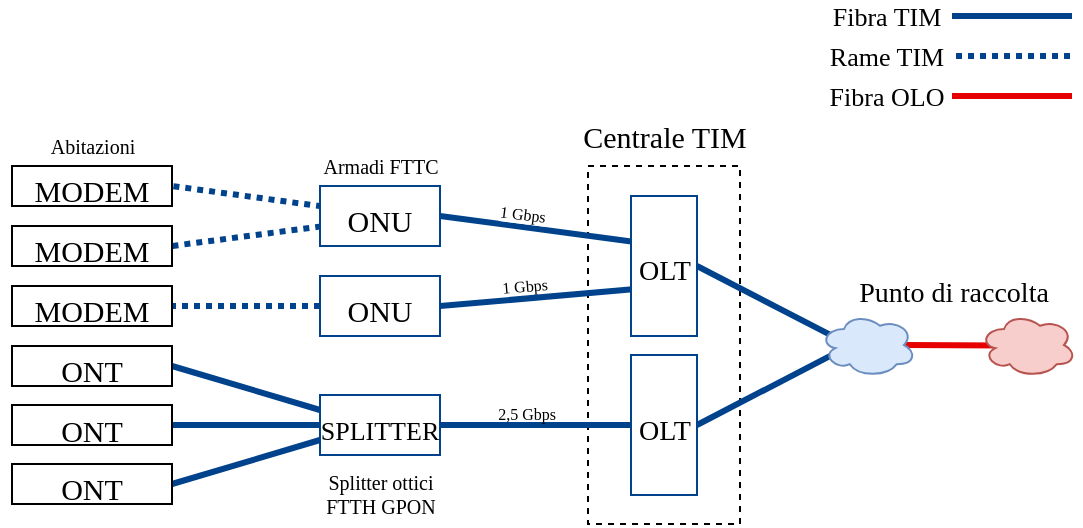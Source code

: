 <mxfile version="10.6.3" type="device"><diagram id="pwB7e2DthWSEZj3NMZDO" name="Page-1"><mxGraphModel dx="762" dy="543" grid="1" gridSize="10" guides="1" tooltips="1" connect="1" arrows="1" fold="1" page="1" pageScale="1" pageWidth="1169" pageHeight="827" background="none" math="0" shadow="0"><root><mxCell id="0"/><mxCell id="1" parent="0"/><mxCell id="dl_pL_R5XPn_UY7kCGWB-33" style="edgeStyle=none;rounded=0;orthogonalLoop=1;jettySize=auto;html=1;exitX=0;exitY=0.75;exitDx=0;exitDy=0;entryX=1;entryY=0.5;entryDx=0;entryDy=0;endArrow=none;endFill=0;strokeColor=#00428C;strokeWidth=3;fontSize=13;fontColor=#000000;" parent="1" source="dl_pL_R5XPn_UY7kCGWB-23" target="dl_pL_R5XPn_UY7kCGWB-32" edge="1"><mxGeometry relative="1" as="geometry"/></mxCell><mxCell id="dl_pL_R5XPn_UY7kCGWB-31" style="edgeStyle=none;rounded=0;orthogonalLoop=1;jettySize=auto;html=1;exitX=0;exitY=0.5;exitDx=0;exitDy=0;entryX=1;entryY=0.5;entryDx=0;entryDy=0;endArrow=none;endFill=0;strokeColor=#00428C;strokeWidth=3;fontSize=13;fontColor=#000000;" parent="1" source="dl_pL_R5XPn_UY7kCGWB-23" target="dl_pL_R5XPn_UY7kCGWB-28" edge="1"><mxGeometry relative="1" as="geometry"/></mxCell><mxCell id="dl_pL_R5XPn_UY7kCGWB-27" style="edgeStyle=none;rounded=0;orthogonalLoop=1;jettySize=auto;html=1;entryX=1;entryY=0.5;entryDx=0;entryDy=0;endArrow=none;endFill=0;strokeColor=#00428C;strokeWidth=3;fontSize=13;fontColor=#000000;exitX=0;exitY=0.25;exitDx=0;exitDy=0;" parent="1" source="dl_pL_R5XPn_UY7kCGWB-23" target="dl_pL_R5XPn_UY7kCGWB-25" edge="1"><mxGeometry relative="1" as="geometry"><mxPoint x="450" y="390" as="sourcePoint"/></mxGeometry></mxCell><mxCell id="dl_pL_R5XPn_UY7kCGWB-19" style="edgeStyle=none;rounded=0;orthogonalLoop=1;jettySize=auto;html=1;exitX=0.017;exitY=0.34;exitDx=0;exitDy=0;entryX=1;entryY=0.5;entryDx=0;entryDy=0;fontSize=15;fontColor=#000000;strokeColor=#00428C;strokeWidth=3;endArrow=none;endFill=0;exitPerimeter=0;dashed=1;dashPattern=1 1;" parent="1" source="dl_pL_R5XPn_UY7kCGWB-6" target="dl_pL_R5XPn_UY7kCGWB-18" edge="1"><mxGeometry relative="1" as="geometry"/></mxCell><mxCell id="dl_pL_R5XPn_UY7kCGWB-4" value="" style="rounded=0;orthogonalLoop=1;jettySize=auto;html=1;endArrow=none;endFill=0;strokeColor=#00428C;strokeWidth=3;fontFamily=Bahnschrift;fontSize=13;exitX=0.01;exitY=0.673;exitDx=0;exitDy=0;exitPerimeter=0;entryX=1;entryY=0.5;entryDx=0;entryDy=0;dashed=1;dashPattern=1 1;" parent="1" source="dl_pL_R5XPn_UY7kCGWB-6" target="dl_pL_R5XPn_UY7kCGWB-7" edge="1"><mxGeometry relative="1" as="geometry"/></mxCell><mxCell id="dl_pL_R5XPn_UY7kCGWB-22" style="edgeStyle=none;rounded=0;orthogonalLoop=1;jettySize=auto;html=1;exitX=0;exitY=0.5;exitDx=0;exitDy=0;entryX=1;entryY=0.5;entryDx=0;entryDy=0;endArrow=none;endFill=0;strokeColor=#00428C;strokeWidth=3;fontSize=15;fontColor=#000000;dashed=1;dashPattern=1 1;" parent="1" source="dl_pL_R5XPn_UY7kCGWB-14" target="dl_pL_R5XPn_UY7kCGWB-21" edge="1"><mxGeometry relative="1" as="geometry"/></mxCell><mxCell id="dl_pL_R5XPn_UY7kCGWB-3" value="" style="rounded=0;fontSize=18;html=1;whiteSpace=wrap;spacingTop=4;fontFamily=Bahnschrift;dashed=1;comic=0;" parent="1" vertex="1"><mxGeometry x="584" y="265" width="76" height="179" as="geometry"/></mxCell><mxCell id="dl_pL_R5XPn_UY7kCGWB-7" value="MODEM" style="rounded=0;whiteSpace=wrap;html=1;fontFamily=Bahnschrift;fontSize=15;spacingTop=4;" parent="1" vertex="1"><mxGeometry x="296" y="295" width="80" height="20" as="geometry"/></mxCell><mxCell id="dl_pL_R5XPn_UY7kCGWB-8" style="edgeStyle=orthogonalEdgeStyle;rounded=0;orthogonalLoop=1;jettySize=auto;html=1;fontSize=18;endArrow=none;endFill=0;strokeColor=#00428C;strokeWidth=3;entryX=0.058;entryY=0.5;entryDx=0;entryDy=0;entryPerimeter=0;fontFamily=Bahnschrift;dashed=1;dashPattern=1 1;" parent="1" edge="1"><mxGeometry relative="1" as="geometry"><mxPoint x="828" y="210" as="targetPoint"/><mxPoint x="768" y="210" as="sourcePoint"/></mxGeometry></mxCell><mxCell id="dl_pL_R5XPn_UY7kCGWB-9" value="Rame TIM" style="text;html=1;resizable=0;points=[];align=center;verticalAlign=middle;labelBackgroundColor=#ffffff;fontSize=13;fontFamily=Bahnschrift;" parent="dl_pL_R5XPn_UY7kCGWB-8" vertex="1" connectable="0"><mxGeometry x="-0.567" y="-10" relative="1" as="geometry"><mxPoint x="-48" y="-10" as="offset"/></mxGeometry></mxCell><mxCell id="dl_pL_R5XPn_UY7kCGWB-10" value="" style="edgeStyle=orthogonalEdgeStyle;rounded=0;orthogonalLoop=1;jettySize=auto;html=1;endArrow=none;endFill=0;strokeColor=#E60000;strokeWidth=3;fontFamily=Bahnschrift;fontSize=13;" parent="1" edge="1"><mxGeometry relative="1" as="geometry"><mxPoint x="766" y="230" as="sourcePoint"/><mxPoint x="826" y="230" as="targetPoint"/></mxGeometry></mxCell><mxCell id="dl_pL_R5XPn_UY7kCGWB-11" value="&lt;div&gt;Fibra OLO&lt;/div&gt;" style="text;html=1;resizable=0;points=[];align=center;verticalAlign=middle;labelBackgroundColor=#ffffff;fontSize=13;fontFamily=Bahnschrift;direction=west;" parent="dl_pL_R5XPn_UY7kCGWB-10" vertex="1" connectable="0"><mxGeometry x="-0.244" y="-4" relative="1" as="geometry"><mxPoint x="-56" y="-4" as="offset"/></mxGeometry></mxCell><mxCell id="dl_pL_R5XPn_UY7kCGWB-12" value="Centrale TIM" style="text;html=1;strokeColor=none;fillColor=none;align=center;verticalAlign=middle;whiteSpace=wrap;rounded=0;dashed=1;fontFamily=Bahnschrift;fontSize=15;" parent="1" vertex="1"><mxGeometry x="576.5" y="240" width="91" height="20" as="geometry"/></mxCell><mxCell id="dl_pL_R5XPn_UY7kCGWB-1" style="rounded=0;orthogonalLoop=1;jettySize=auto;html=1;fontSize=18;endArrow=none;endFill=0;strokeColor=#00428C;strokeWidth=3;exitX=0.089;exitY=0.33;exitDx=0;exitDy=0;exitPerimeter=0;entryX=1;entryY=0.5;entryDx=0;entryDy=0;" parent="1" source="dl_pL_R5XPn_UY7kCGWB-13" target="dl_pL_R5XPn_UY7kCGWB-6" edge="1"><mxGeometry relative="1" as="geometry"><mxPoint x="510" y="295" as="targetPoint"/></mxGeometry></mxCell><mxCell id="dl_pL_R5XPn_UY7kCGWB-63" value="1 Gbps" style="text;html=1;resizable=0;points=[];align=center;verticalAlign=middle;labelBackgroundColor=#ffffff;fontSize=8;fontFamily=Bahnschrift;fontColor=#000000;rotation=7.2;" parent="dl_pL_R5XPn_UY7kCGWB-1" vertex="1" connectable="0"><mxGeometry x="-0.225" y="1" relative="1" as="geometry"><mxPoint x="-19" y="-10" as="offset"/></mxGeometry></mxCell><mxCell id="dl_pL_R5XPn_UY7kCGWB-16" style="rounded=0;orthogonalLoop=1;jettySize=auto;html=1;fontSize=18;endArrow=none;endFill=0;strokeColor=#00428C;strokeWidth=3;exitX=0.068;exitY=0.665;exitDx=0;exitDy=0;entryX=1;entryY=0.5;entryDx=0;entryDy=0;exitPerimeter=0;" parent="1" source="dl_pL_R5XPn_UY7kCGWB-13" target="dl_pL_R5XPn_UY7kCGWB-14" edge="1"><mxGeometry relative="1" as="geometry"><mxPoint x="520" y="305" as="targetPoint"/><mxPoint x="613.172" y="324.828" as="sourcePoint"/></mxGeometry></mxCell><mxCell id="dl_pL_R5XPn_UY7kCGWB-64" value="1 Gbps" style="text;html=1;resizable=0;points=[];align=center;verticalAlign=middle;labelBackgroundColor=none;fontSize=8;fontFamily=Bahnschrift;fontColor=#000000;rotation=-4.7;" parent="dl_pL_R5XPn_UY7kCGWB-16" vertex="1" connectable="0"><mxGeometry x="-0.416" y="2" relative="1" as="geometry"><mxPoint x="-27.5" y="-6" as="offset"/></mxGeometry></mxCell><mxCell id="dl_pL_R5XPn_UY7kCGWB-44" style="edgeStyle=none;rounded=0;comic=0;jumpStyle=none;orthogonalLoop=1;jettySize=auto;html=1;exitX=1;exitY=0.5;exitDx=0;exitDy=0;entryX=0.113;entryY=0.345;entryDx=0;entryDy=0;shadow=0;endArrow=none;endFill=0;endSize=6;strokeColor=#00428C;strokeWidth=3;fontFamily=Bahnschrift;fontSize=10;fontColor=#000000;entryPerimeter=0;" parent="1" source="dl_pL_R5XPn_UY7kCGWB-13" target="lb5stkx-waDstRNrHSYC-1" edge="1"><mxGeometry relative="1" as="geometry"><mxPoint x="672.286" y="329.857" as="targetPoint"/></mxGeometry></mxCell><mxCell id="dl_pL_R5XPn_UY7kCGWB-6" value="ONU" style="rounded=0;whiteSpace=wrap;html=1;fontFamily=Bahnschrift;fontSize=15;spacingTop=4;strokeColor=#00428C;" parent="1" vertex="1"><mxGeometry x="450" y="275" width="60" height="30" as="geometry"/></mxCell><mxCell id="dl_pL_R5XPn_UY7kCGWB-14" value="ONU" style="rounded=0;whiteSpace=wrap;html=1;fontFamily=Bahnschrift;fontSize=15;spacingTop=4;strokeColor=#00428C;" parent="1" vertex="1"><mxGeometry x="450" y="320" width="60" height="30" as="geometry"/></mxCell><mxCell id="dl_pL_R5XPn_UY7kCGWB-18" value="MODEM" style="rounded=0;whiteSpace=wrap;html=1;fontFamily=Bahnschrift;fontSize=15;spacingTop=4;" parent="1" vertex="1"><mxGeometry x="296" y="265" width="80" height="20" as="geometry"/></mxCell><mxCell id="dl_pL_R5XPn_UY7kCGWB-20" value="Armadi FTTC" style="text;html=1;strokeColor=none;fillColor=none;align=center;verticalAlign=middle;whiteSpace=wrap;rounded=0;dashed=1;fontFamily=Bahnschrift;fontSize=10;fontColor=#000000;comic=0;" parent="1" vertex="1"><mxGeometry x="434.5" y="255" width="91" height="20" as="geometry"/></mxCell><mxCell id="dl_pL_R5XPn_UY7kCGWB-21" value="MODEM" style="rounded=0;whiteSpace=wrap;html=1;fontFamily=Bahnschrift;fontSize=15;spacingTop=4;" parent="1" vertex="1"><mxGeometry x="296" y="325" width="80" height="20" as="geometry"/></mxCell><mxCell id="dl_pL_R5XPn_UY7kCGWB-24" style="edgeStyle=none;rounded=0;orthogonalLoop=1;jettySize=auto;html=1;exitX=0;exitY=0.5;exitDx=0;exitDy=0;entryX=1;entryY=0.5;entryDx=0;entryDy=0;endArrow=none;endFill=0;strokeColor=#00428C;strokeWidth=3;fontSize=13;fontColor=#000000;" parent="1" source="dl_pL_R5XPn_UY7kCGWB-17" target="dl_pL_R5XPn_UY7kCGWB-23" edge="1"><mxGeometry relative="1" as="geometry"/></mxCell><mxCell id="dl_pL_R5XPn_UY7kCGWB-65" value="2,5 Gbps" style="text;html=1;resizable=0;points=[];align=center;verticalAlign=middle;labelBackgroundColor=none;fontSize=8;fontFamily=Bahnschrift;fontColor=#000000;" parent="dl_pL_R5XPn_UY7kCGWB-24" vertex="1" connectable="0"><mxGeometry x="-0.31" relative="1" as="geometry"><mxPoint x="-20" y="-6" as="offset"/></mxGeometry></mxCell><mxCell id="dl_pL_R5XPn_UY7kCGWB-23" value="SPLITTER" style="rounded=0;whiteSpace=wrap;html=1;fontFamily=Bahnschrift;fontSize=13;spacingTop=4;strokeColor=#00428C;" parent="1" vertex="1"><mxGeometry x="450" y="379.5" width="60" height="30" as="geometry"/></mxCell><mxCell id="dl_pL_R5XPn_UY7kCGWB-45" style="edgeStyle=none;rounded=0;comic=0;jumpStyle=none;orthogonalLoop=1;jettySize=auto;html=1;exitX=1;exitY=0.5;exitDx=0;exitDy=0;entryX=0.177;entryY=0.615;entryDx=0;entryDy=0;shadow=0;endArrow=none;endFill=0;endSize=6;strokeColor=#00428C;strokeWidth=3;fontFamily=Bahnschrift;fontSize=10;fontColor=#000000;entryPerimeter=0;" parent="1" source="dl_pL_R5XPn_UY7kCGWB-17" target="lb5stkx-waDstRNrHSYC-1" edge="1"><mxGeometry relative="1" as="geometry"><mxPoint x="672.286" y="380.143" as="targetPoint"/></mxGeometry></mxCell><mxCell id="dl_pL_R5XPn_UY7kCGWB-25" value="ONT" style="rounded=0;whiteSpace=wrap;html=1;fontFamily=Bahnschrift;fontSize=15;spacingTop=4;" parent="1" vertex="1"><mxGeometry x="296" y="355" width="80" height="20" as="geometry"/></mxCell><mxCell id="dl_pL_R5XPn_UY7kCGWB-26" value="&lt;div style=&quot;font-size: 10px;&quot;&gt;Splitter ottici&lt;/div&gt;&lt;div style=&quot;font-size: 10px;&quot;&gt;FTTH GPON&lt;br style=&quot;font-size: 10px;&quot;&gt;&lt;/div&gt;" style="text;html=1;strokeColor=none;fillColor=none;align=center;verticalAlign=middle;whiteSpace=wrap;rounded=0;dashed=1;fontFamily=Bahnschrift;fontSize=10;fontColor=#000000;" parent="1" vertex="1"><mxGeometry x="434.5" y="418.5" width="91" height="20" as="geometry"/></mxCell><mxCell id="dl_pL_R5XPn_UY7kCGWB-28" value="ONT" style="rounded=0;whiteSpace=wrap;html=1;fontFamily=Bahnschrift;fontSize=15;spacingTop=4;" parent="1" vertex="1"><mxGeometry x="296" y="384.5" width="80" height="20" as="geometry"/></mxCell><mxCell id="dl_pL_R5XPn_UY7kCGWB-32" value="ONT" style="rounded=0;whiteSpace=wrap;html=1;fontFamily=Bahnschrift;fontSize=15;spacingTop=4;" parent="1" vertex="1"><mxGeometry x="296" y="414" width="80" height="20" as="geometry"/></mxCell><mxCell id="dl_pL_R5XPn_UY7kCGWB-41" value="Abitazioni" style="text;html=1;strokeColor=none;fillColor=none;align=center;verticalAlign=middle;whiteSpace=wrap;rounded=0;dashed=1;fontFamily=Bahnschrift;fontSize=10;fontColor=#000000;comic=0;" parent="1" vertex="1"><mxGeometry x="290.5" y="245" width="91" height="20" as="geometry"/></mxCell><mxCell id="dl_pL_R5XPn_UY7kCGWB-58" style="edgeStyle=none;rounded=0;comic=0;jumpStyle=none;orthogonalLoop=1;jettySize=auto;html=1;exitX=0.875;exitY=0.5;exitDx=0;exitDy=0;entryX=0.266;entryY=0.506;entryDx=0;entryDy=0;entryPerimeter=0;shadow=0;endArrow=none;endFill=0;endSize=6;strokeColor=#e60000;strokeWidth=3;fontFamily=Bahnschrift;fontSize=10;fontColor=#000000;exitPerimeter=0;" parent="1" source="lb5stkx-waDstRNrHSYC-1" target="dl_pL_R5XPn_UY7kCGWB-57" edge="1"><mxGeometry relative="1" as="geometry"><mxPoint x="828.857" y="355" as="sourcePoint"/></mxGeometry></mxCell><mxCell id="dl_pL_R5XPn_UY7kCGWB-57" value="" style="ellipse;shape=cloud;whiteSpace=wrap;html=1;rounded=0;shadow=0;glass=0;comic=0;labelBackgroundColor=none;fontFamily=Bahnschrift;fontSize=10;align=center;fillColor=#f8cecc;strokeColor=#b85450;" parent="1" vertex="1"><mxGeometry x="780" y="338.5" width="48" height="32" as="geometry"/></mxCell><mxCell id="KH_K0wrIrxzkhSuOJ54n-1" style="edgeStyle=orthogonalEdgeStyle;rounded=0;orthogonalLoop=1;jettySize=auto;html=1;fontSize=18;endArrow=none;endFill=0;strokeColor=#00428C;strokeWidth=3;entryX=0.058;entryY=0.5;entryDx=0;entryDy=0;entryPerimeter=0;fontFamily=Bahnschrift;" parent="1" edge="1"><mxGeometry relative="1" as="geometry"><mxPoint x="826" y="190" as="targetPoint"/><mxPoint x="766" y="190" as="sourcePoint"/></mxGeometry></mxCell><mxCell id="KH_K0wrIrxzkhSuOJ54n-2" value="Fibra TIM" style="text;html=1;resizable=0;points=[];align=center;verticalAlign=middle;labelBackgroundColor=#ffffff;fontSize=13;fontFamily=Bahnschrift;" parent="KH_K0wrIrxzkhSuOJ54n-1" vertex="1" connectable="0"><mxGeometry x="-0.567" y="-10" relative="1" as="geometry"><mxPoint x="-46" y="-10" as="offset"/></mxGeometry></mxCell><mxCell id="lb5stkx-waDstRNrHSYC-1" value="" style="ellipse;shape=cloud;whiteSpace=wrap;html=1;rounded=0;shadow=0;glass=0;comic=0;labelBackgroundColor=none;fontFamily=Bahnschrift;fontSize=10;align=center;fillColor=#dae8fc;strokeColor=#6c8ebf;" vertex="1" parent="1"><mxGeometry x="700" y="338.5" width="48" height="32" as="geometry"/></mxCell><mxCell id="dl_pL_R5XPn_UY7kCGWB-17" value="&lt;font style=&quot;font-size: 14px&quot; face=&quot;Bahnschrift&quot;&gt;OLT&lt;/font&gt;" style="rounded=0;whiteSpace=wrap;html=1;fontSize=15;spacingTop=4;strokeColor=#00428C;" parent="1" vertex="1"><mxGeometry x="605.5" y="359.5" width="33" height="70" as="geometry"/></mxCell><mxCell id="dl_pL_R5XPn_UY7kCGWB-13" value="&lt;font style=&quot;font-size: 14px&quot; face=&quot;Bahnschrift&quot;&gt;OLT&lt;/font&gt;" style="rounded=0;whiteSpace=wrap;html=1;fontSize=15;comic=0;spacingTop=4;strokeColor=#00428C;" parent="1" vertex="1"><mxGeometry x="605.5" y="280" width="33" height="70" as="geometry"/></mxCell><mxCell id="lb5stkx-waDstRNrHSYC-2" value="Punto di raccolta" style="text;html=1;strokeColor=none;fillColor=none;align=center;verticalAlign=middle;whiteSpace=wrap;rounded=0;dashed=1;fontFamily=Bahnschrift;fontSize=14;" vertex="1" parent="1"><mxGeometry x="707" y="318.5" width="120" height="20" as="geometry"/></mxCell></root></mxGraphModel></diagram></mxfile>